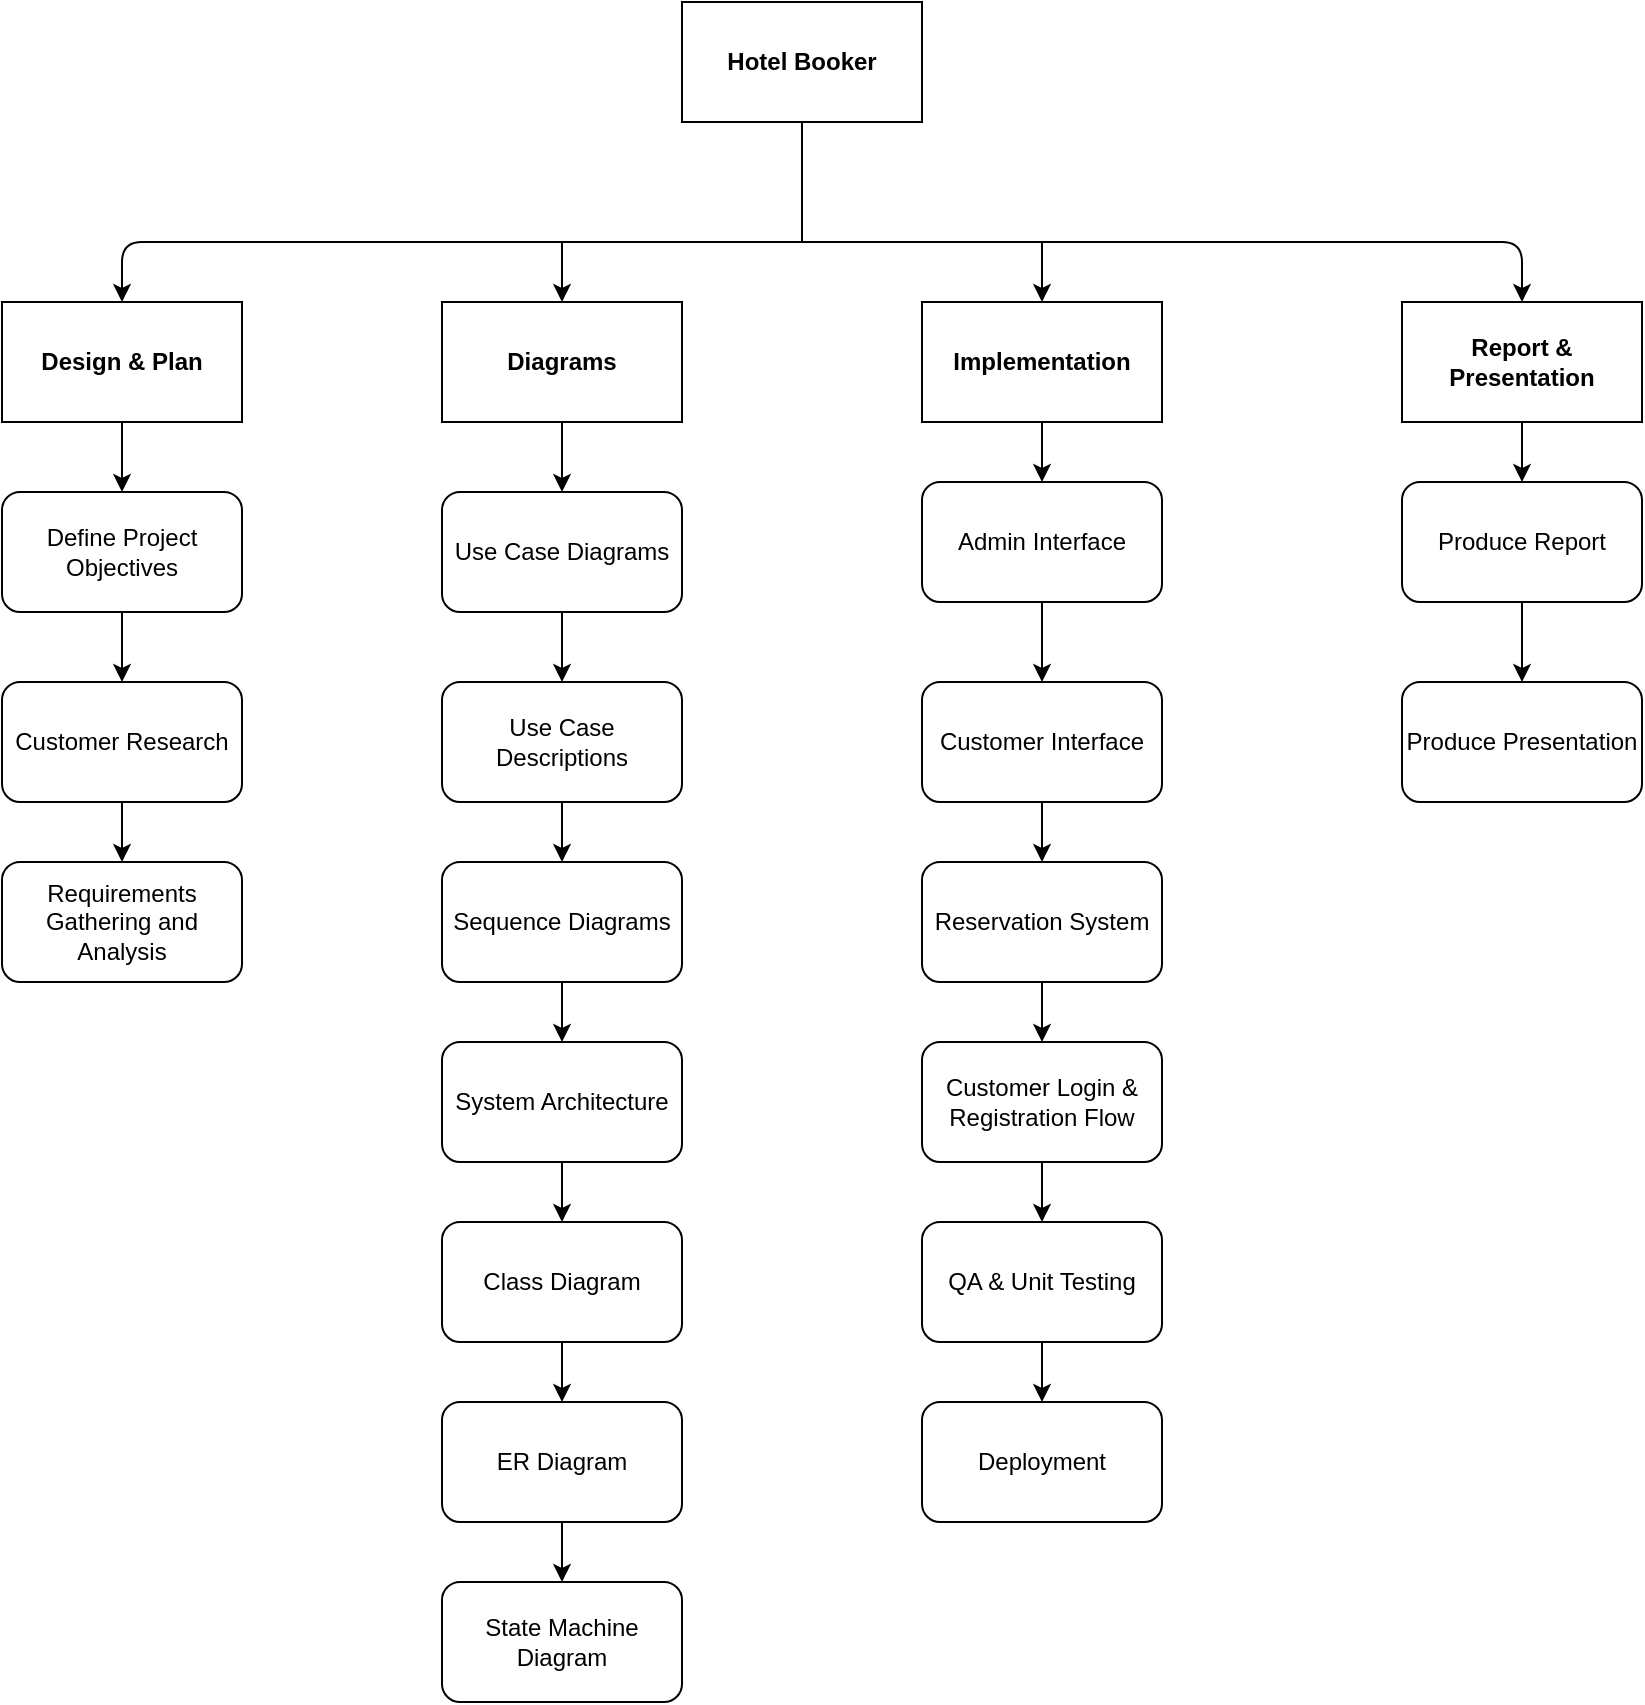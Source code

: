 <mxfile version="13.7.3" type="device"><diagram id="IB9G1VeP2BI15-Hmvlpo" name="WBS"><mxGraphModel dx="1106" dy="997" grid="1" gridSize="10" guides="1" tooltips="1" connect="1" arrows="1" fold="1" page="1" pageScale="1" pageWidth="1100" pageHeight="850" math="0" shadow="0"><root><mxCell id="0"/><mxCell id="1" parent="0"/><mxCell id="xm_mR1aogjisPAIsszQ8-1" value="&lt;b&gt;Hotel Booker&lt;/b&gt;" style="rounded=0;whiteSpace=wrap;html=1;" vertex="1" parent="1"><mxGeometry x="500" y="150" width="120" height="60" as="geometry"/></mxCell><mxCell id="xm_mR1aogjisPAIsszQ8-14" style="edgeStyle=orthogonalEdgeStyle;rounded=0;orthogonalLoop=1;jettySize=auto;html=1;entryX=0.5;entryY=0;entryDx=0;entryDy=0;" edge="1" parent="1" source="xm_mR1aogjisPAIsszQ8-2" target="xm_mR1aogjisPAIsszQ8-11"><mxGeometry relative="1" as="geometry"/></mxCell><mxCell id="xm_mR1aogjisPAIsszQ8-2" value="Design &amp;amp; Plan" style="rounded=0;whiteSpace=wrap;html=1;fontStyle=1" vertex="1" parent="1"><mxGeometry x="160" y="300" width="120" height="60" as="geometry"/></mxCell><mxCell id="xm_mR1aogjisPAIsszQ8-24" style="edgeStyle=orthogonalEdgeStyle;rounded=0;orthogonalLoop=1;jettySize=auto;html=1;entryX=0.5;entryY=0;entryDx=0;entryDy=0;" edge="1" parent="1" source="xm_mR1aogjisPAIsszQ8-3" target="xm_mR1aogjisPAIsszQ8-17"><mxGeometry relative="1" as="geometry"/></mxCell><mxCell id="xm_mR1aogjisPAIsszQ8-3" value="Diagrams" style="rounded=0;whiteSpace=wrap;html=1;fontStyle=1" vertex="1" parent="1"><mxGeometry x="380" y="300" width="120" height="60" as="geometry"/></mxCell><mxCell id="xm_mR1aogjisPAIsszQ8-37" style="edgeStyle=orthogonalEdgeStyle;rounded=0;orthogonalLoop=1;jettySize=auto;html=1;entryX=0.5;entryY=0;entryDx=0;entryDy=0;" edge="1" parent="1" source="xm_mR1aogjisPAIsszQ8-4" target="xm_mR1aogjisPAIsszQ8-31"><mxGeometry relative="1" as="geometry"/></mxCell><mxCell id="xm_mR1aogjisPAIsszQ8-4" value="Implementation" style="rounded=0;whiteSpace=wrap;html=1;fontStyle=1" vertex="1" parent="1"><mxGeometry x="620" y="300" width="120" height="60" as="geometry"/></mxCell><mxCell id="xm_mR1aogjisPAIsszQ8-45" style="edgeStyle=orthogonalEdgeStyle;rounded=0;orthogonalLoop=1;jettySize=auto;html=1;entryX=0.5;entryY=0;entryDx=0;entryDy=0;" edge="1" parent="1" source="xm_mR1aogjisPAIsszQ8-5" target="xm_mR1aogjisPAIsszQ8-43"><mxGeometry relative="1" as="geometry"/></mxCell><mxCell id="xm_mR1aogjisPAIsszQ8-5" value="Report &amp;amp; Presentation" style="rounded=0;whiteSpace=wrap;html=1;fontStyle=1" vertex="1" parent="1"><mxGeometry x="860" y="300" width="120" height="60" as="geometry"/></mxCell><mxCell id="xm_mR1aogjisPAIsszQ8-6" value="" style="endArrow=none;html=1;entryX=0.5;entryY=1;entryDx=0;entryDy=0;" edge="1" parent="1" target="xm_mR1aogjisPAIsszQ8-1"><mxGeometry width="50" height="50" relative="1" as="geometry"><mxPoint x="560" y="270" as="sourcePoint"/><mxPoint x="570" y="480" as="targetPoint"/></mxGeometry></mxCell><mxCell id="xm_mR1aogjisPAIsszQ8-7" value="" style="endArrow=classic;html=1;entryX=0.5;entryY=0;entryDx=0;entryDy=0;" edge="1" parent="1" target="xm_mR1aogjisPAIsszQ8-2"><mxGeometry width="50" height="50" relative="1" as="geometry"><mxPoint x="560" y="270" as="sourcePoint"/><mxPoint x="570" y="480" as="targetPoint"/><Array as="points"><mxPoint x="220" y="270"/></Array></mxGeometry></mxCell><mxCell id="xm_mR1aogjisPAIsszQ8-8" value="" style="endArrow=classic;html=1;entryX=0.5;entryY=0;entryDx=0;entryDy=0;" edge="1" parent="1" target="xm_mR1aogjisPAIsszQ8-3"><mxGeometry width="50" height="50" relative="1" as="geometry"><mxPoint x="440" y="270" as="sourcePoint"/><mxPoint x="570" y="480" as="targetPoint"/></mxGeometry></mxCell><mxCell id="xm_mR1aogjisPAIsszQ8-9" value="" style="endArrow=classic;html=1;entryX=0.5;entryY=0;entryDx=0;entryDy=0;" edge="1" parent="1" target="xm_mR1aogjisPAIsszQ8-5"><mxGeometry width="50" height="50" relative="1" as="geometry"><mxPoint x="560" y="270" as="sourcePoint"/><mxPoint x="570" y="480" as="targetPoint"/><Array as="points"><mxPoint x="920" y="270"/></Array></mxGeometry></mxCell><mxCell id="xm_mR1aogjisPAIsszQ8-10" value="" style="endArrow=classic;html=1;entryX=0.5;entryY=0;entryDx=0;entryDy=0;" edge="1" parent="1" target="xm_mR1aogjisPAIsszQ8-4"><mxGeometry width="50" height="50" relative="1" as="geometry"><mxPoint x="680" y="270" as="sourcePoint"/><mxPoint x="450" y="310" as="targetPoint"/></mxGeometry></mxCell><mxCell id="xm_mR1aogjisPAIsszQ8-15" style="edgeStyle=orthogonalEdgeStyle;rounded=0;orthogonalLoop=1;jettySize=auto;html=1;entryX=0.5;entryY=0;entryDx=0;entryDy=0;" edge="1" parent="1" source="xm_mR1aogjisPAIsszQ8-11" target="xm_mR1aogjisPAIsszQ8-12"><mxGeometry relative="1" as="geometry"/></mxCell><mxCell id="xm_mR1aogjisPAIsszQ8-11" value="Define Project Objectives" style="rounded=1;whiteSpace=wrap;html=1;" vertex="1" parent="1"><mxGeometry x="160" y="395" width="120" height="60" as="geometry"/></mxCell><mxCell id="xm_mR1aogjisPAIsszQ8-16" style="edgeStyle=orthogonalEdgeStyle;rounded=0;orthogonalLoop=1;jettySize=auto;html=1;entryX=0.5;entryY=0;entryDx=0;entryDy=0;" edge="1" parent="1" source="xm_mR1aogjisPAIsszQ8-12" target="xm_mR1aogjisPAIsszQ8-13"><mxGeometry relative="1" as="geometry"/></mxCell><mxCell id="xm_mR1aogjisPAIsszQ8-12" value="Customer Research" style="rounded=1;whiteSpace=wrap;html=1;" vertex="1" parent="1"><mxGeometry x="160" y="490" width="120" height="60" as="geometry"/></mxCell><mxCell id="xm_mR1aogjisPAIsszQ8-13" value="Requirements Gathering and Analysis" style="rounded=1;whiteSpace=wrap;html=1;" vertex="1" parent="1"><mxGeometry x="160" y="580" width="120" height="60" as="geometry"/></mxCell><mxCell id="xm_mR1aogjisPAIsszQ8-25" style="edgeStyle=orthogonalEdgeStyle;rounded=0;orthogonalLoop=1;jettySize=auto;html=1;entryX=0.5;entryY=0;entryDx=0;entryDy=0;" edge="1" parent="1" source="xm_mR1aogjisPAIsszQ8-17" target="xm_mR1aogjisPAIsszQ8-18"><mxGeometry relative="1" as="geometry"/></mxCell><mxCell id="xm_mR1aogjisPAIsszQ8-17" value="Use Case Diagrams" style="rounded=1;whiteSpace=wrap;html=1;" vertex="1" parent="1"><mxGeometry x="380" y="395" width="120" height="60" as="geometry"/></mxCell><mxCell id="xm_mR1aogjisPAIsszQ8-26" style="edgeStyle=orthogonalEdgeStyle;rounded=0;orthogonalLoop=1;jettySize=auto;html=1;entryX=0.5;entryY=0;entryDx=0;entryDy=0;" edge="1" parent="1" source="xm_mR1aogjisPAIsszQ8-18" target="xm_mR1aogjisPAIsszQ8-19"><mxGeometry relative="1" as="geometry"/></mxCell><mxCell id="xm_mR1aogjisPAIsszQ8-18" value="Use Case Descriptions" style="rounded=1;whiteSpace=wrap;html=1;" vertex="1" parent="1"><mxGeometry x="380" y="490" width="120" height="60" as="geometry"/></mxCell><mxCell id="xm_mR1aogjisPAIsszQ8-27" style="edgeStyle=orthogonalEdgeStyle;rounded=0;orthogonalLoop=1;jettySize=auto;html=1;" edge="1" parent="1" source="xm_mR1aogjisPAIsszQ8-19" target="xm_mR1aogjisPAIsszQ8-20"><mxGeometry relative="1" as="geometry"/></mxCell><mxCell id="xm_mR1aogjisPAIsszQ8-19" value="Sequence Diagrams" style="rounded=1;whiteSpace=wrap;html=1;" vertex="1" parent="1"><mxGeometry x="380" y="580" width="120" height="60" as="geometry"/></mxCell><mxCell id="xm_mR1aogjisPAIsszQ8-28" style="edgeStyle=orthogonalEdgeStyle;rounded=0;orthogonalLoop=1;jettySize=auto;html=1;" edge="1" parent="1" source="xm_mR1aogjisPAIsszQ8-20" target="xm_mR1aogjisPAIsszQ8-21"><mxGeometry relative="1" as="geometry"/></mxCell><mxCell id="xm_mR1aogjisPAIsszQ8-20" value="System Architecture" style="rounded=1;whiteSpace=wrap;html=1;" vertex="1" parent="1"><mxGeometry x="380" y="670" width="120" height="60" as="geometry"/></mxCell><mxCell id="xm_mR1aogjisPAIsszQ8-29" style="edgeStyle=orthogonalEdgeStyle;rounded=0;orthogonalLoop=1;jettySize=auto;html=1;entryX=0.5;entryY=0;entryDx=0;entryDy=0;" edge="1" parent="1" source="xm_mR1aogjisPAIsszQ8-21" target="xm_mR1aogjisPAIsszQ8-22"><mxGeometry relative="1" as="geometry"/></mxCell><mxCell id="xm_mR1aogjisPAIsszQ8-21" value="Class Diagram" style="rounded=1;whiteSpace=wrap;html=1;" vertex="1" parent="1"><mxGeometry x="380" y="760" width="120" height="60" as="geometry"/></mxCell><mxCell id="xm_mR1aogjisPAIsszQ8-30" style="edgeStyle=orthogonalEdgeStyle;rounded=0;orthogonalLoop=1;jettySize=auto;html=1;entryX=0.5;entryY=0;entryDx=0;entryDy=0;" edge="1" parent="1" source="xm_mR1aogjisPAIsszQ8-22" target="xm_mR1aogjisPAIsszQ8-23"><mxGeometry relative="1" as="geometry"/></mxCell><mxCell id="xm_mR1aogjisPAIsszQ8-22" value="ER Diagram" style="rounded=1;whiteSpace=wrap;html=1;" vertex="1" parent="1"><mxGeometry x="380" y="850" width="120" height="60" as="geometry"/></mxCell><mxCell id="xm_mR1aogjisPAIsszQ8-23" value="State Machine Diagram" style="rounded=1;whiteSpace=wrap;html=1;" vertex="1" parent="1"><mxGeometry x="380" y="940" width="120" height="60" as="geometry"/></mxCell><mxCell id="xm_mR1aogjisPAIsszQ8-38" style="edgeStyle=orthogonalEdgeStyle;rounded=0;orthogonalLoop=1;jettySize=auto;html=1;" edge="1" parent="1" source="xm_mR1aogjisPAIsszQ8-31" target="xm_mR1aogjisPAIsszQ8-32"><mxGeometry relative="1" as="geometry"/></mxCell><mxCell id="xm_mR1aogjisPAIsszQ8-31" value="Admin Interface" style="rounded=1;whiteSpace=wrap;html=1;" vertex="1" parent="1"><mxGeometry x="620" y="390" width="120" height="60" as="geometry"/></mxCell><mxCell id="xm_mR1aogjisPAIsszQ8-39" style="edgeStyle=orthogonalEdgeStyle;rounded=0;orthogonalLoop=1;jettySize=auto;html=1;entryX=0.5;entryY=0;entryDx=0;entryDy=0;" edge="1" parent="1" source="xm_mR1aogjisPAIsszQ8-32" target="xm_mR1aogjisPAIsszQ8-33"><mxGeometry relative="1" as="geometry"/></mxCell><mxCell id="xm_mR1aogjisPAIsszQ8-32" value="Customer Interface" style="rounded=1;whiteSpace=wrap;html=1;" vertex="1" parent="1"><mxGeometry x="620" y="490" width="120" height="60" as="geometry"/></mxCell><mxCell id="xm_mR1aogjisPAIsszQ8-40" style="edgeStyle=orthogonalEdgeStyle;rounded=0;orthogonalLoop=1;jettySize=auto;html=1;entryX=0.5;entryY=0;entryDx=0;entryDy=0;" edge="1" parent="1" source="xm_mR1aogjisPAIsszQ8-33" target="xm_mR1aogjisPAIsszQ8-34"><mxGeometry relative="1" as="geometry"/></mxCell><mxCell id="xm_mR1aogjisPAIsszQ8-33" value="Reservation System" style="rounded=1;whiteSpace=wrap;html=1;" vertex="1" parent="1"><mxGeometry x="620" y="580" width="120" height="60" as="geometry"/></mxCell><mxCell id="xm_mR1aogjisPAIsszQ8-41" style="edgeStyle=orthogonalEdgeStyle;rounded=0;orthogonalLoop=1;jettySize=auto;html=1;entryX=0.5;entryY=0;entryDx=0;entryDy=0;" edge="1" parent="1" source="xm_mR1aogjisPAIsszQ8-34" target="xm_mR1aogjisPAIsszQ8-35"><mxGeometry relative="1" as="geometry"/></mxCell><mxCell id="xm_mR1aogjisPAIsszQ8-34" value="Customer Login &amp;amp; Registration Flow" style="rounded=1;whiteSpace=wrap;html=1;" vertex="1" parent="1"><mxGeometry x="620" y="670" width="120" height="60" as="geometry"/></mxCell><mxCell id="xm_mR1aogjisPAIsszQ8-42" style="edgeStyle=orthogonalEdgeStyle;rounded=0;orthogonalLoop=1;jettySize=auto;html=1;entryX=0.5;entryY=0;entryDx=0;entryDy=0;" edge="1" parent="1" source="xm_mR1aogjisPAIsszQ8-35" target="xm_mR1aogjisPAIsszQ8-36"><mxGeometry relative="1" as="geometry"/></mxCell><mxCell id="xm_mR1aogjisPAIsszQ8-35" value="QA &amp;amp; Unit Testing" style="rounded=1;whiteSpace=wrap;html=1;" vertex="1" parent="1"><mxGeometry x="620" y="760" width="120" height="60" as="geometry"/></mxCell><mxCell id="xm_mR1aogjisPAIsszQ8-36" value="Deployment" style="rounded=1;whiteSpace=wrap;html=1;" vertex="1" parent="1"><mxGeometry x="620" y="850" width="120" height="60" as="geometry"/></mxCell><mxCell id="xm_mR1aogjisPAIsszQ8-46" style="edgeStyle=orthogonalEdgeStyle;rounded=0;orthogonalLoop=1;jettySize=auto;html=1;entryX=0.5;entryY=0;entryDx=0;entryDy=0;" edge="1" parent="1" source="xm_mR1aogjisPAIsszQ8-43" target="xm_mR1aogjisPAIsszQ8-44"><mxGeometry relative="1" as="geometry"/></mxCell><mxCell id="xm_mR1aogjisPAIsszQ8-43" value="Produce Report" style="rounded=1;whiteSpace=wrap;html=1;" vertex="1" parent="1"><mxGeometry x="860" y="390" width="120" height="60" as="geometry"/></mxCell><mxCell id="xm_mR1aogjisPAIsszQ8-44" value="Produce Presentation" style="rounded=1;whiteSpace=wrap;html=1;" vertex="1" parent="1"><mxGeometry x="860" y="490" width="120" height="60" as="geometry"/></mxCell></root></mxGraphModel></diagram></mxfile>